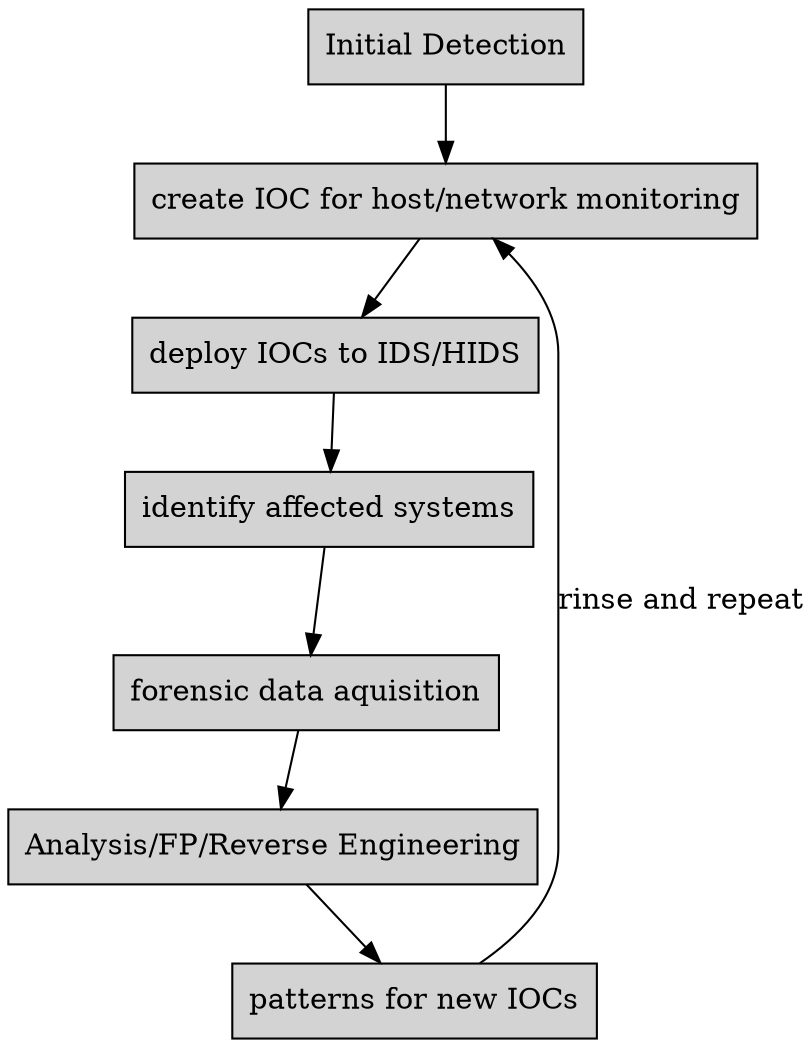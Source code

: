 digraph ioc {
        scmap = true;
        nodesep = 0.09;
        //rankdir=LR;
        node [style=filled;
              shape=record;
              ];

        initial->ioccreate;
        ioccreate->iocdeploy;
        iocdeploy->identifycompromise;
        identifycompromise->forensicscollection;
        forensicscollection->analyze;
        analyze->newioc;
  //      newioc->repeat;
    //    repeat->ioccreate;
    newioc->ioccreate [ label="rinse and repeat"];
    
//        repeat [shape=record;   label="Rinse and Repeat"];
        initial [ label="Initial Detection"];
        ioccreate [ label="create IOC for host/network monitoring"];
        iocdeploy [label="deploy IOCs to IDS/HIDS"];
        identifycompromise [label="identify affected systems"];
        forensicscollection [ label="forensic data aquisition"];
        analyze [ label="Analysis/FP/Reverse Engineering"];
        newioc [label="patterns for new IOCs"];
        
        }

        